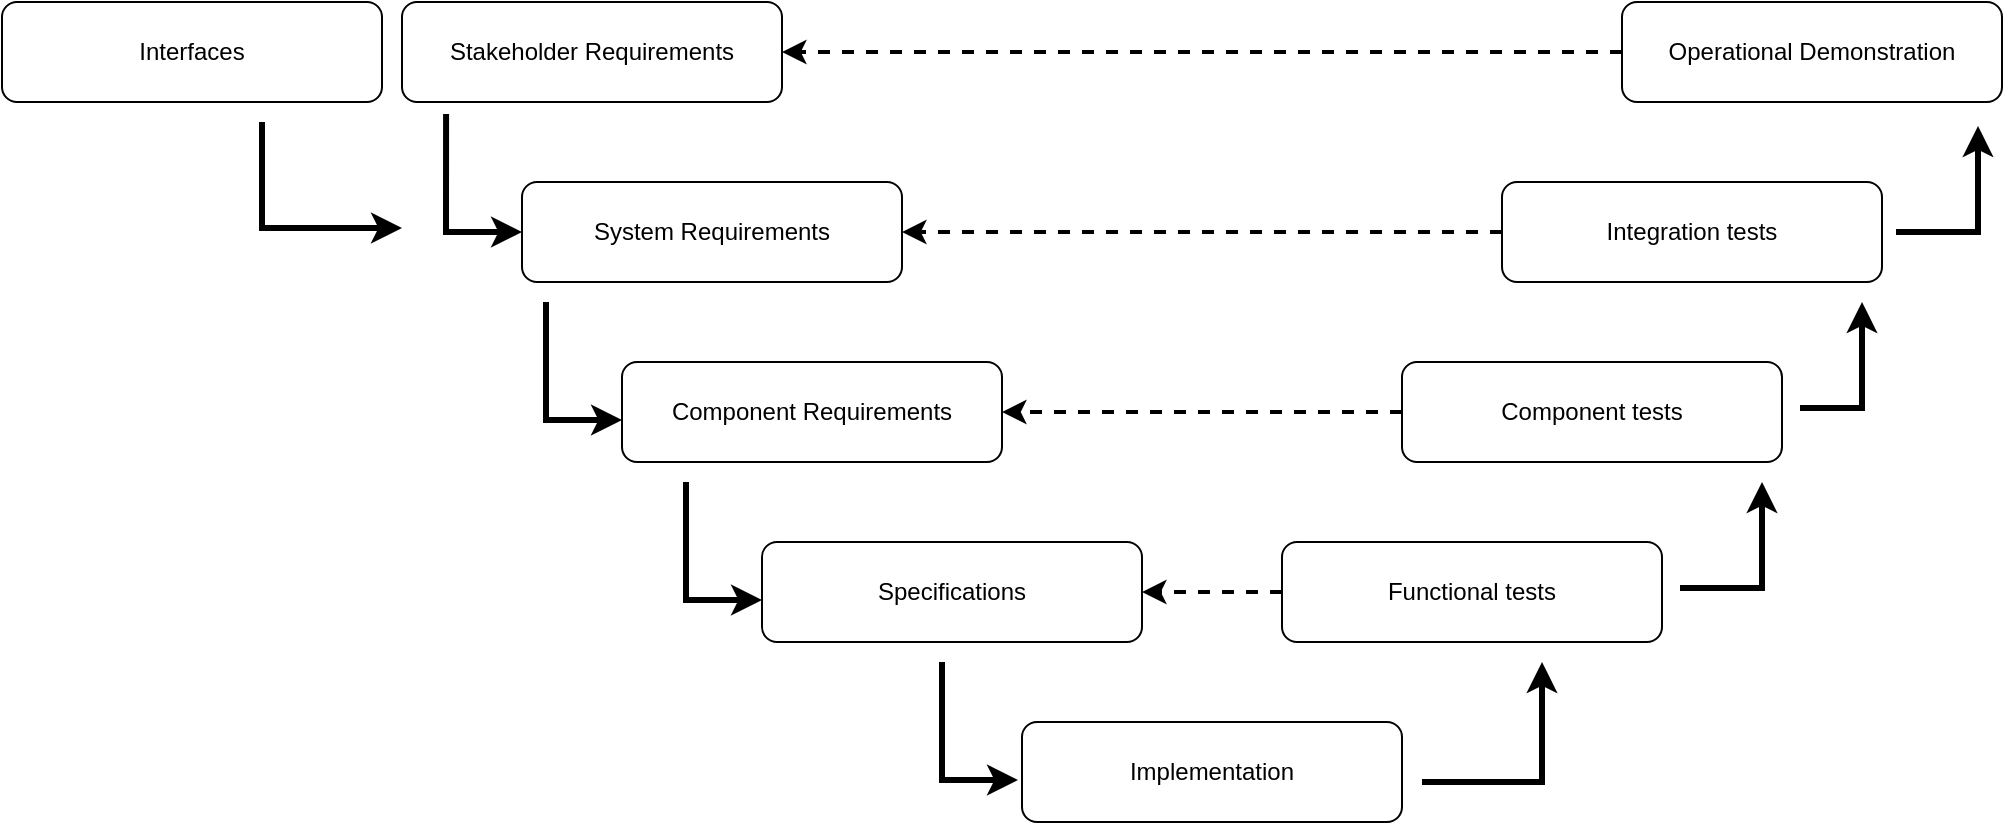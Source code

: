 <mxfile version="24.2.2" type="github">
  <diagram name="Page-1" id="vyHiLC-09OD1FAl4mpRi">
    <mxGraphModel dx="1128" dy="822" grid="1" gridSize="10" guides="1" tooltips="1" connect="1" arrows="1" fold="1" page="1" pageScale="1" pageWidth="3300" pageHeight="2339" math="0" shadow="0">
      <root>
        <mxCell id="0" />
        <mxCell id="1" parent="0" />
        <mxCell id="h2iR_2PBiaIYvgmLdMed-1" value="Stakeholder Requirements" style="rounded=1;whiteSpace=wrap;html=1;" vertex="1" parent="1">
          <mxGeometry x="200" y="210" width="190" height="50" as="geometry" />
        </mxCell>
        <mxCell id="h2iR_2PBiaIYvgmLdMed-2" value="System Requirements" style="rounded=1;whiteSpace=wrap;html=1;" vertex="1" parent="1">
          <mxGeometry x="260" y="300" width="190" height="50" as="geometry" />
        </mxCell>
        <mxCell id="h2iR_2PBiaIYvgmLdMed-3" value="Component Requirements" style="rounded=1;whiteSpace=wrap;html=1;" vertex="1" parent="1">
          <mxGeometry x="310" y="390" width="190" height="50" as="geometry" />
        </mxCell>
        <mxCell id="h2iR_2PBiaIYvgmLdMed-4" value="Specifications" style="rounded=1;whiteSpace=wrap;html=1;" vertex="1" parent="1">
          <mxGeometry x="380" y="480" width="190" height="50" as="geometry" />
        </mxCell>
        <mxCell id="h2iR_2PBiaIYvgmLdMed-5" value="&lt;div&gt;Implementation&lt;/div&gt;" style="rounded=1;whiteSpace=wrap;html=1;" vertex="1" parent="1">
          <mxGeometry x="510" y="570" width="190" height="50" as="geometry" />
        </mxCell>
        <mxCell id="h2iR_2PBiaIYvgmLdMed-6" value="Functional tests" style="rounded=1;whiteSpace=wrap;html=1;" vertex="1" parent="1">
          <mxGeometry x="640" y="480" width="190" height="50" as="geometry" />
        </mxCell>
        <mxCell id="h2iR_2PBiaIYvgmLdMed-7" value="Component tests" style="rounded=1;whiteSpace=wrap;html=1;" vertex="1" parent="1">
          <mxGeometry x="700" y="390" width="190" height="50" as="geometry" />
        </mxCell>
        <mxCell id="h2iR_2PBiaIYvgmLdMed-8" value="Integration tests" style="rounded=1;whiteSpace=wrap;html=1;" vertex="1" parent="1">
          <mxGeometry x="750" y="300" width="190" height="50" as="geometry" />
        </mxCell>
        <mxCell id="h2iR_2PBiaIYvgmLdMed-9" value="Operational Demonstration" style="rounded=1;whiteSpace=wrap;html=1;" vertex="1" parent="1">
          <mxGeometry x="810" y="210" width="190" height="50" as="geometry" />
        </mxCell>
        <mxCell id="h2iR_2PBiaIYvgmLdMed-10" value="" style="endArrow=classic;html=1;rounded=0;exitX=0;exitY=0.5;exitDx=0;exitDy=0;entryX=1;entryY=0.5;entryDx=0;entryDy=0;dashed=1;strokeWidth=2;" edge="1" parent="1" source="h2iR_2PBiaIYvgmLdMed-9" target="h2iR_2PBiaIYvgmLdMed-1">
          <mxGeometry width="50" height="50" relative="1" as="geometry">
            <mxPoint x="700" y="260" as="sourcePoint" />
            <mxPoint x="750" y="210" as="targetPoint" />
          </mxGeometry>
        </mxCell>
        <mxCell id="h2iR_2PBiaIYvgmLdMed-11" value="" style="endArrow=classic;html=1;rounded=0;exitX=0;exitY=0.5;exitDx=0;exitDy=0;entryX=1;entryY=0.5;entryDx=0;entryDy=0;dashed=1;strokeWidth=2;" edge="1" parent="1" source="h2iR_2PBiaIYvgmLdMed-8" target="h2iR_2PBiaIYvgmLdMed-2">
          <mxGeometry width="50" height="50" relative="1" as="geometry">
            <mxPoint x="800" y="290" as="sourcePoint" />
            <mxPoint x="380" y="290" as="targetPoint" />
          </mxGeometry>
        </mxCell>
        <mxCell id="h2iR_2PBiaIYvgmLdMed-12" value="" style="endArrow=classic;html=1;rounded=0;entryX=1;entryY=0.5;entryDx=0;entryDy=0;dashed=1;strokeWidth=2;exitX=0;exitY=0.5;exitDx=0;exitDy=0;" edge="1" parent="1" source="h2iR_2PBiaIYvgmLdMed-7" target="h2iR_2PBiaIYvgmLdMed-3">
          <mxGeometry width="50" height="50" relative="1" as="geometry">
            <mxPoint x="670" y="420" as="sourcePoint" />
            <mxPoint x="400" y="414.5" as="targetPoint" />
          </mxGeometry>
        </mxCell>
        <mxCell id="h2iR_2PBiaIYvgmLdMed-13" value="" style="endArrow=classic;html=1;rounded=0;exitX=0;exitY=0.5;exitDx=0;exitDy=0;entryX=1;entryY=0.5;entryDx=0;entryDy=0;dashed=1;strokeWidth=2;" edge="1" parent="1" source="h2iR_2PBiaIYvgmLdMed-6" target="h2iR_2PBiaIYvgmLdMed-4">
          <mxGeometry width="50" height="50" relative="1" as="geometry">
            <mxPoint x="770" y="345" as="sourcePoint" />
            <mxPoint x="470" y="345" as="targetPoint" />
          </mxGeometry>
        </mxCell>
        <mxCell id="h2iR_2PBiaIYvgmLdMed-14" value="" style="endArrow=classic;html=1;rounded=0;exitX=0.116;exitY=1.12;exitDx=0;exitDy=0;entryX=0;entryY=0.5;entryDx=0;entryDy=0;exitPerimeter=0;strokeWidth=3;" edge="1" parent="1" source="h2iR_2PBiaIYvgmLdMed-1" target="h2iR_2PBiaIYvgmLdMed-2">
          <mxGeometry width="50" height="50" relative="1" as="geometry">
            <mxPoint x="210" y="380" as="sourcePoint" />
            <mxPoint x="200" y="340" as="targetPoint" />
            <Array as="points">
              <mxPoint x="222" y="325" />
            </Array>
          </mxGeometry>
        </mxCell>
        <mxCell id="h2iR_2PBiaIYvgmLdMed-15" value="" style="endArrow=classic;html=1;rounded=0;exitX=0.116;exitY=1.12;exitDx=0;exitDy=0;entryX=0;entryY=0.5;entryDx=0;entryDy=0;exitPerimeter=0;strokeWidth=3;" edge="1" parent="1">
          <mxGeometry width="50" height="50" relative="1" as="geometry">
            <mxPoint x="272" y="360" as="sourcePoint" />
            <mxPoint x="310" y="419" as="targetPoint" />
            <Array as="points">
              <mxPoint x="272" y="419" />
            </Array>
          </mxGeometry>
        </mxCell>
        <mxCell id="h2iR_2PBiaIYvgmLdMed-16" value="" style="endArrow=classic;html=1;rounded=0;exitX=0.116;exitY=1.12;exitDx=0;exitDy=0;entryX=0;entryY=0.5;entryDx=0;entryDy=0;exitPerimeter=0;strokeWidth=3;" edge="1" parent="1">
          <mxGeometry width="50" height="50" relative="1" as="geometry">
            <mxPoint x="342" y="450" as="sourcePoint" />
            <mxPoint x="380" y="509" as="targetPoint" />
            <Array as="points">
              <mxPoint x="342" y="509" />
            </Array>
          </mxGeometry>
        </mxCell>
        <mxCell id="h2iR_2PBiaIYvgmLdMed-17" value="" style="endArrow=classic;html=1;rounded=0;exitX=0.116;exitY=1.12;exitDx=0;exitDy=0;entryX=0;entryY=0.5;entryDx=0;entryDy=0;exitPerimeter=0;strokeWidth=3;" edge="1" parent="1">
          <mxGeometry width="50" height="50" relative="1" as="geometry">
            <mxPoint x="470" y="540" as="sourcePoint" />
            <mxPoint x="508" y="599" as="targetPoint" />
            <Array as="points">
              <mxPoint x="470" y="599" />
            </Array>
          </mxGeometry>
        </mxCell>
        <mxCell id="h2iR_2PBiaIYvgmLdMed-18" value="" style="endArrow=classic;html=1;rounded=0;strokeWidth=3;" edge="1" parent="1">
          <mxGeometry width="50" height="50" relative="1" as="geometry">
            <mxPoint x="710" y="600" as="sourcePoint" />
            <mxPoint x="770" y="540" as="targetPoint" />
            <Array as="points">
              <mxPoint x="770" y="600" />
            </Array>
          </mxGeometry>
        </mxCell>
        <mxCell id="h2iR_2PBiaIYvgmLdMed-19" value="" style="endArrow=classic;html=1;rounded=0;strokeWidth=3;" edge="1" parent="1">
          <mxGeometry width="50" height="50" relative="1" as="geometry">
            <mxPoint x="839" y="503" as="sourcePoint" />
            <mxPoint x="880" y="450" as="targetPoint" />
            <Array as="points">
              <mxPoint x="880" y="503" />
            </Array>
          </mxGeometry>
        </mxCell>
        <mxCell id="h2iR_2PBiaIYvgmLdMed-20" value="" style="endArrow=classic;html=1;rounded=0;strokeWidth=3;" edge="1" parent="1">
          <mxGeometry width="50" height="50" relative="1" as="geometry">
            <mxPoint x="899" y="413" as="sourcePoint" />
            <mxPoint x="930" y="360" as="targetPoint" />
            <Array as="points">
              <mxPoint x="930" y="413" />
            </Array>
          </mxGeometry>
        </mxCell>
        <mxCell id="h2iR_2PBiaIYvgmLdMed-21" value="" style="endArrow=classic;html=1;rounded=0;strokeWidth=3;" edge="1" parent="1">
          <mxGeometry width="50" height="50" relative="1" as="geometry">
            <mxPoint x="947" y="325" as="sourcePoint" />
            <mxPoint x="988" y="272" as="targetPoint" />
            <Array as="points">
              <mxPoint x="988" y="325" />
            </Array>
          </mxGeometry>
        </mxCell>
        <mxCell id="h2iR_2PBiaIYvgmLdMed-22" value="Interfaces" style="rounded=1;whiteSpace=wrap;html=1;" vertex="1" parent="1">
          <mxGeometry y="210" width="190" height="50" as="geometry" />
        </mxCell>
        <mxCell id="h2iR_2PBiaIYvgmLdMed-23" value="" style="endArrow=classic;html=1;rounded=0;strokeWidth=3;" edge="1" parent="1">
          <mxGeometry width="50" height="50" relative="1" as="geometry">
            <mxPoint x="130" y="270" as="sourcePoint" />
            <mxPoint x="200" y="323" as="targetPoint" />
            <Array as="points">
              <mxPoint x="130" y="323" />
            </Array>
          </mxGeometry>
        </mxCell>
      </root>
    </mxGraphModel>
  </diagram>
</mxfile>
